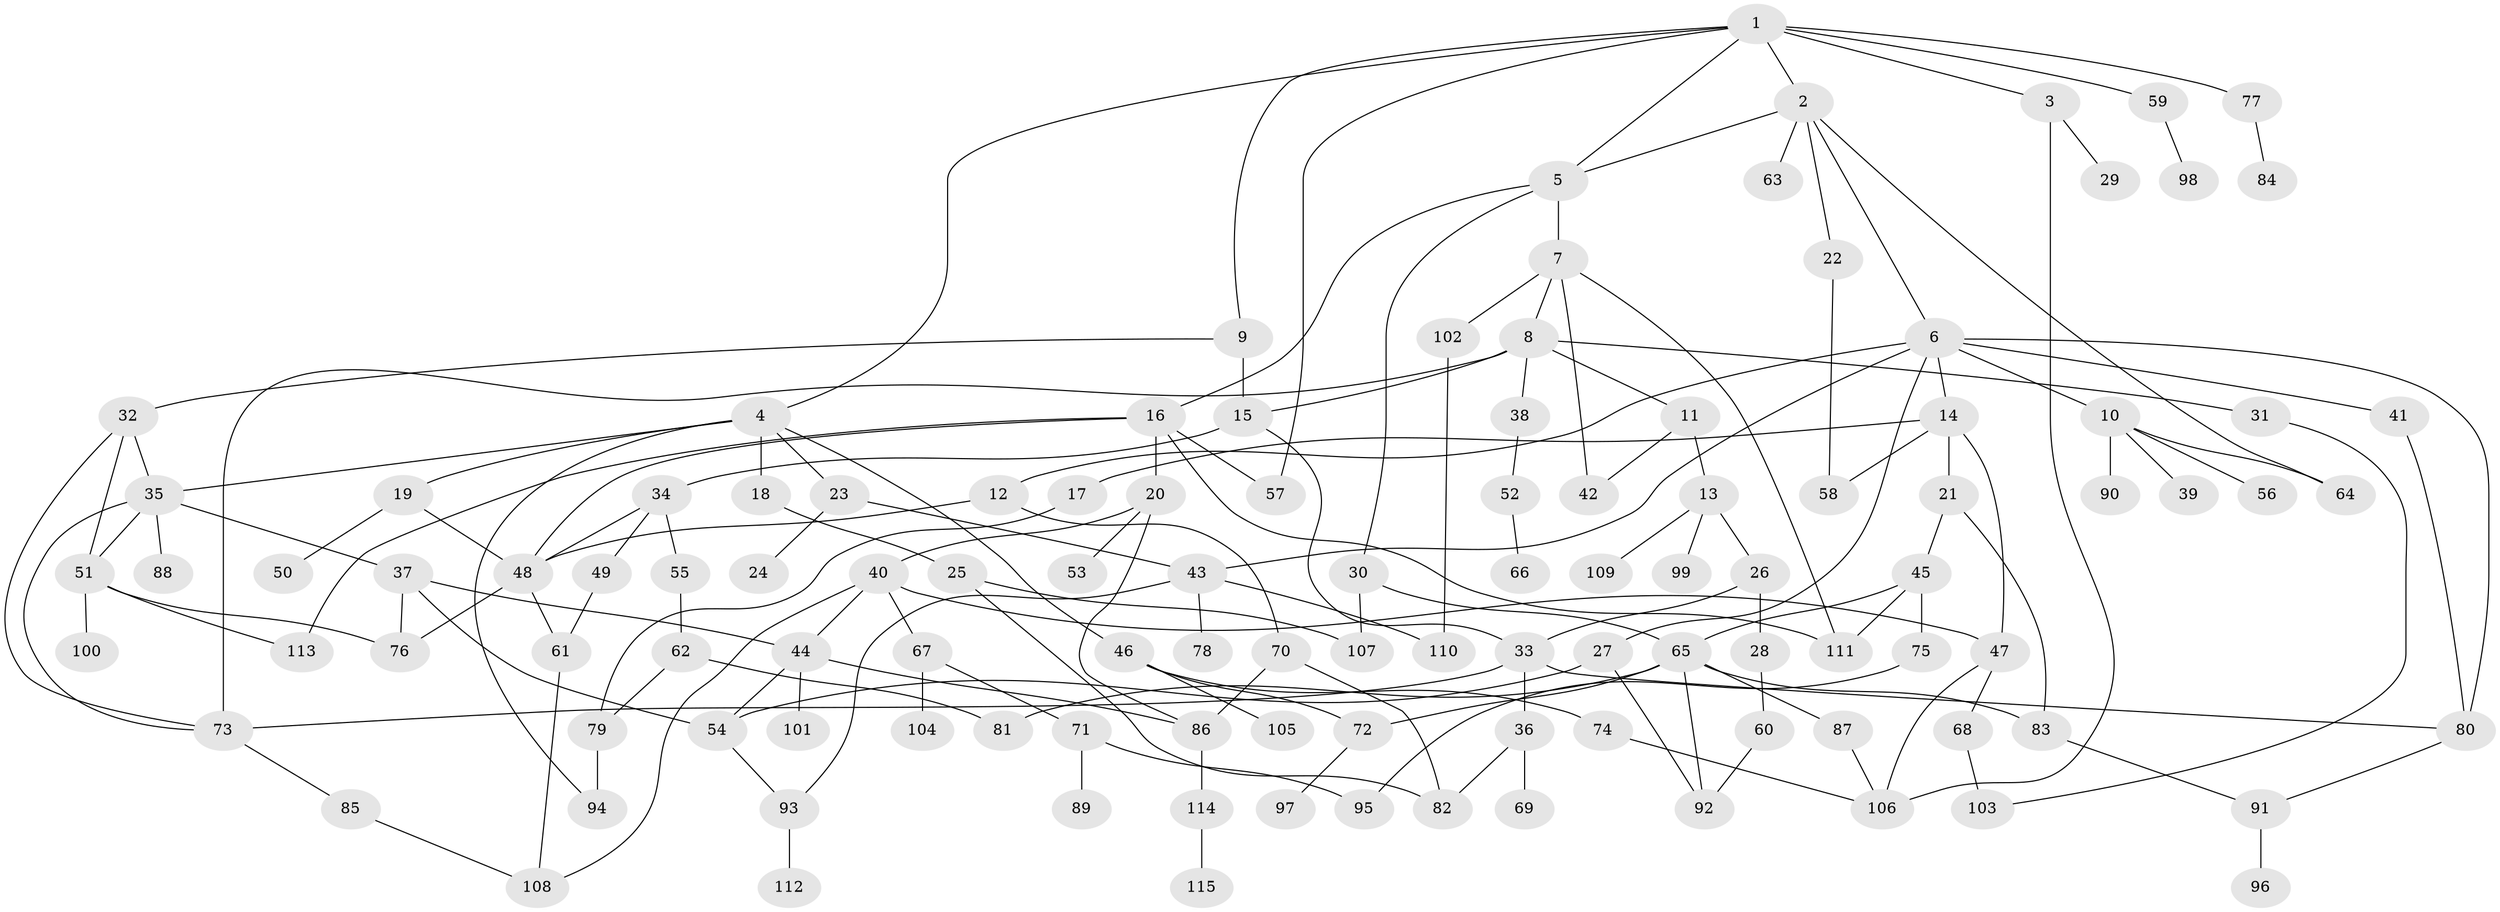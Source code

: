 // coarse degree distribution, {8: 0.05333333333333334, 6: 0.05333333333333334, 2: 0.25333333333333335, 10: 0.02666666666666667, 5: 0.06666666666666667, 4: 0.13333333333333333, 3: 0.16, 1: 0.22666666666666666, 7: 0.02666666666666667}
// Generated by graph-tools (version 1.1) at 2025/23/03/03/25 07:23:32]
// undirected, 115 vertices, 165 edges
graph export_dot {
graph [start="1"]
  node [color=gray90,style=filled];
  1;
  2;
  3;
  4;
  5;
  6;
  7;
  8;
  9;
  10;
  11;
  12;
  13;
  14;
  15;
  16;
  17;
  18;
  19;
  20;
  21;
  22;
  23;
  24;
  25;
  26;
  27;
  28;
  29;
  30;
  31;
  32;
  33;
  34;
  35;
  36;
  37;
  38;
  39;
  40;
  41;
  42;
  43;
  44;
  45;
  46;
  47;
  48;
  49;
  50;
  51;
  52;
  53;
  54;
  55;
  56;
  57;
  58;
  59;
  60;
  61;
  62;
  63;
  64;
  65;
  66;
  67;
  68;
  69;
  70;
  71;
  72;
  73;
  74;
  75;
  76;
  77;
  78;
  79;
  80;
  81;
  82;
  83;
  84;
  85;
  86;
  87;
  88;
  89;
  90;
  91;
  92;
  93;
  94;
  95;
  96;
  97;
  98;
  99;
  100;
  101;
  102;
  103;
  104;
  105;
  106;
  107;
  108;
  109;
  110;
  111;
  112;
  113;
  114;
  115;
  1 -- 2;
  1 -- 3;
  1 -- 4;
  1 -- 5;
  1 -- 9;
  1 -- 57;
  1 -- 59;
  1 -- 77;
  2 -- 6;
  2 -- 22;
  2 -- 63;
  2 -- 64;
  2 -- 5;
  3 -- 29;
  3 -- 106;
  4 -- 18;
  4 -- 19;
  4 -- 23;
  4 -- 35;
  4 -- 46;
  4 -- 94;
  5 -- 7;
  5 -- 16;
  5 -- 30;
  6 -- 10;
  6 -- 12;
  6 -- 14;
  6 -- 27;
  6 -- 41;
  6 -- 80;
  6 -- 43;
  7 -- 8;
  7 -- 42;
  7 -- 102;
  7 -- 111;
  8 -- 11;
  8 -- 15;
  8 -- 31;
  8 -- 38;
  8 -- 73;
  9 -- 32;
  9 -- 15;
  10 -- 39;
  10 -- 56;
  10 -- 90;
  10 -- 64;
  11 -- 13;
  11 -- 42;
  12 -- 48;
  12 -- 70;
  13 -- 26;
  13 -- 99;
  13 -- 109;
  14 -- 17;
  14 -- 21;
  14 -- 47;
  14 -- 58;
  15 -- 33;
  15 -- 34;
  16 -- 20;
  16 -- 48;
  16 -- 113;
  16 -- 57;
  16 -- 111;
  17 -- 79;
  18 -- 25;
  19 -- 50;
  19 -- 48;
  20 -- 40;
  20 -- 53;
  20 -- 86;
  21 -- 45;
  21 -- 83;
  22 -- 58;
  23 -- 24;
  23 -- 43;
  25 -- 82;
  25 -- 107;
  26 -- 28;
  26 -- 33;
  27 -- 54;
  27 -- 92;
  28 -- 60;
  30 -- 65;
  30 -- 107;
  31 -- 103;
  32 -- 73;
  32 -- 51;
  32 -- 35;
  33 -- 36;
  33 -- 80;
  33 -- 73;
  34 -- 49;
  34 -- 55;
  34 -- 48;
  35 -- 37;
  35 -- 51;
  35 -- 88;
  35 -- 73;
  36 -- 69;
  36 -- 82;
  37 -- 44;
  37 -- 76;
  37 -- 54;
  38 -- 52;
  40 -- 67;
  40 -- 47;
  40 -- 108;
  40 -- 44;
  41 -- 80;
  43 -- 78;
  43 -- 93;
  43 -- 110;
  44 -- 101;
  44 -- 54;
  44 -- 86;
  45 -- 75;
  45 -- 65;
  45 -- 111;
  46 -- 72;
  46 -- 74;
  46 -- 105;
  47 -- 68;
  47 -- 106;
  48 -- 61;
  48 -- 76;
  49 -- 61;
  51 -- 100;
  51 -- 113;
  51 -- 76;
  52 -- 66;
  54 -- 93;
  55 -- 62;
  59 -- 98;
  60 -- 92;
  61 -- 108;
  62 -- 79;
  62 -- 81;
  65 -- 87;
  65 -- 92;
  65 -- 72;
  65 -- 83;
  65 -- 81;
  67 -- 71;
  67 -- 104;
  68 -- 103;
  70 -- 86;
  70 -- 82;
  71 -- 89;
  71 -- 95;
  72 -- 97;
  73 -- 85;
  74 -- 106;
  75 -- 95;
  77 -- 84;
  79 -- 94;
  80 -- 91;
  83 -- 91;
  85 -- 108;
  86 -- 114;
  87 -- 106;
  91 -- 96;
  93 -- 112;
  102 -- 110;
  114 -- 115;
}
